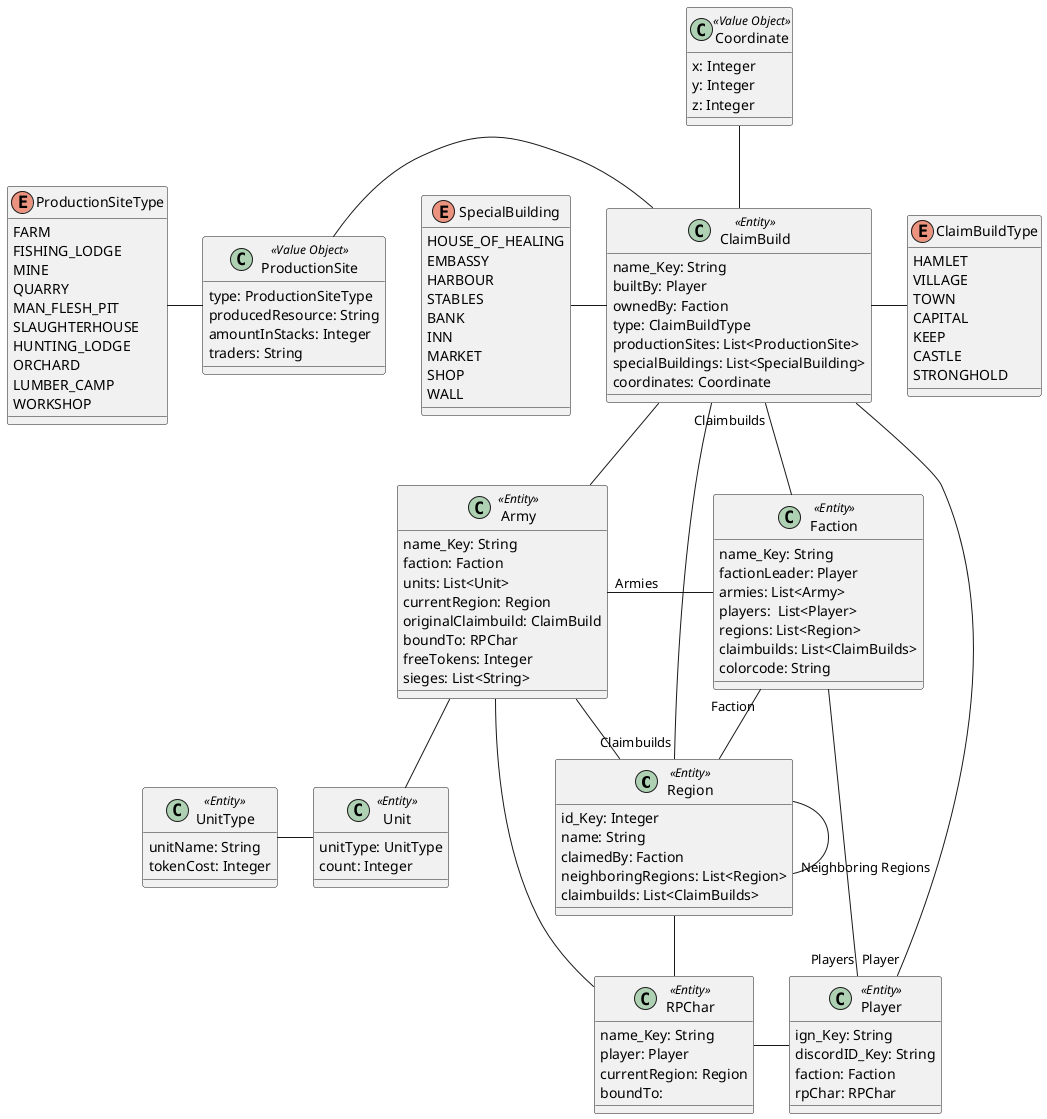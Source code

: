 @startuml
class Region <<Entity>> {
    id_Key: Integer
    name: String
    claimedBy: Faction
    neighboringRegions: List<Region>
    claimbuilds: List<ClaimBuilds>
}

class ClaimBuild <<Entity>> {
    name_Key: String
    builtBy: Player
    ownedBy: Faction
    type: ClaimBuildType
    productionSites: List<ProductionSite>
    specialBuildings: List<SpecialBuilding>
    coordinates: Coordinate
}

enum ClaimBuildType {
    HAMLET
    VILLAGE
    TOWN
    CAPITAL
    KEEP
    CASTLE
    STRONGHOLD
}

class Faction <<Entity>> {
    name_Key: String
    factionLeader: Player
    armies: List<Army>
    players:  List<Player>
    regions: List<Region>
    claimbuilds: List<ClaimBuilds>
    colorcode: String
}

class Player <<Entity>> {
    ign_Key: String
    discordID_Key: String
    faction: Faction
    rpChar: RPChar
}

class RPChar <<Entity>> {
    name_Key: String
    player: Player
    currentRegion: Region
    boundTo:
}

class Coordinate <<Value Object>> {
    x: Integer
    y: Integer
    z: Integer
}

class ProductionSite <<Value Object>> {
    type: ProductionSiteType
    producedResource: String
    amountInStacks: Integer
    traders: String
}

enum ProductionSiteType {
    FARM
    FISHING_LODGE
    MINE
    QUARRY
    MAN_FLESH_PIT
    SLAUGHTERHOUSE
    HUNTING_LODGE
    ORCHARD
    LUMBER_CAMP
    WORKSHOP
}

enum SpecialBuilding {
    HOUSE_OF_HEALING
    EMBASSY
    HARBOUR
    STABLES
    BANK
    INN
    MARKET
    SHOP
    WALL
}

class Army <<Entity>> {
    name_Key: String
    faction: Faction
    units: List<Unit>
    currentRegion: Region
    originalClaimbuild: ClaimBuild
    boundTo: RPChar
    freeTokens: Integer
    sieges: List<String>
}

class Unit <<Entity>> {
    unitType: UnitType
    count: Integer
}

class UnitType <<Entity>> {
    unitName: String
    tokenCost: Integer
}

Region "Claimbuilds" -  ClaimBuild
Region - "Neighboring Regions" Region
Region -down- RPChar

Faction "Faction" -down- Region
Faction -right "Players" Player
Faction -left "Armies" Army
Faction -up- "Claimbuilds" ClaimBuild

ClaimBuild - "Player" Player
ClaimBuild -right- ClaimBuildType
ClaimBuild -up- Coordinate
ClaimBuild - Army

ProductionSite - ClaimBuild
SpecialBuilding - ClaimBuild

ProductionSite -left- ProductionSiteType


RPChar - Player

Army -down- Unit
Army - Region
Army - RPChar

UnitType - Unit

@enduml
